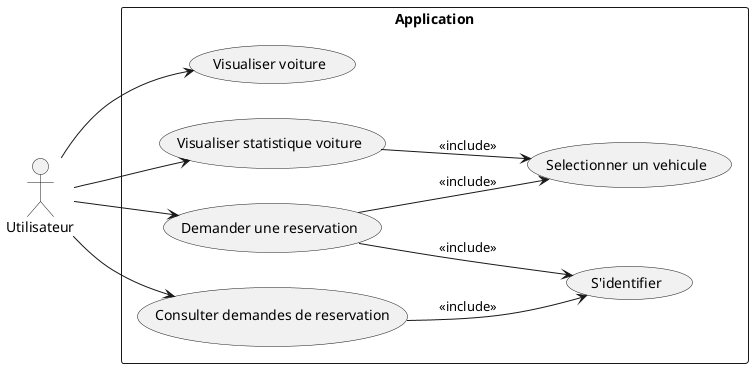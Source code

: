 @startuml
left to right direction
actor Utilisateur as g

rectangle Application {
    usecase "Visualiser voiture" as AUC1
    usecase "Visualiser statistique voiture" as AUC2
    usecase "Demander une reservation" as AUC3
    usecase "Consulter demandes de reservation" as AUC4
    usecase "Selectionner un vehicule" as AUC5
    usecase "S'identifier" as AUC6
}

g --> AUC1
g --> AUC2
g --> AUC3
g --> AUC4


AUC3 --> AUC5 : <<include>>

AUC4 --> AUC6 : <<include>>
AUC3 --> AUC6 : <<include>>
AUC2 --> AUC5 : <<include>>


' actor Operateur as o

' rectangle BackOffice {
'     usecase "Visualiser les demandes" as BUC1
'     usecase "Contacter client" as BUC2
'    usecase "Gestion du parc" as BUC3
' }

' o --> BUC1
' o --> BUC2
' o --> BUC3
' BUC2 --> AUC3 : <<include>>
@enduml